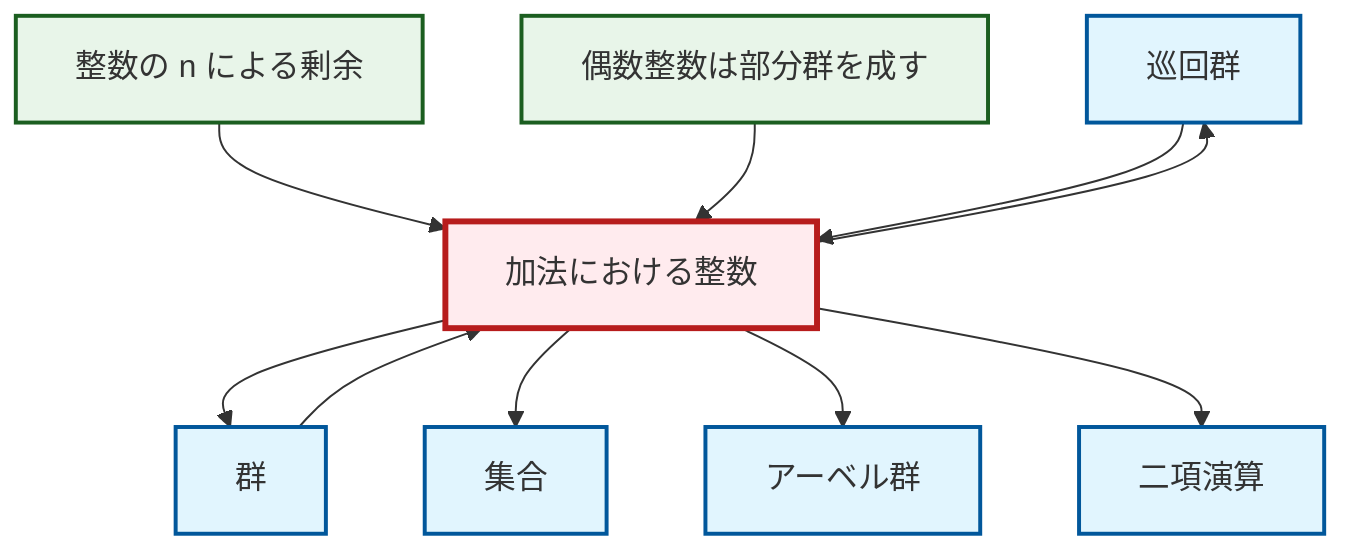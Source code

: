 graph TD
    classDef definition fill:#e1f5fe,stroke:#01579b,stroke-width:2px
    classDef theorem fill:#f3e5f5,stroke:#4a148c,stroke-width:2px
    classDef axiom fill:#fff3e0,stroke:#e65100,stroke-width:2px
    classDef example fill:#e8f5e9,stroke:#1b5e20,stroke-width:2px
    classDef current fill:#ffebee,stroke:#b71c1c,stroke-width:3px
    def-abelian-group["アーベル群"]:::definition
    def-set["集合"]:::definition
    def-cyclic-group["巡回群"]:::definition
    def-group["群"]:::definition
    ex-quotient-integers-mod-n["整数の n による剰余"]:::example
    ex-even-integers-subgroup["偶数整数は部分群を成す"]:::example
    ex-integers-addition["加法における整数"]:::example
    def-binary-operation["二項演算"]:::definition
    ex-quotient-integers-mod-n --> ex-integers-addition
    ex-integers-addition --> def-cyclic-group
    ex-even-integers-subgroup --> ex-integers-addition
    ex-integers-addition --> def-group
    def-group --> ex-integers-addition
    ex-integers-addition --> def-set
    ex-integers-addition --> def-abelian-group
    def-cyclic-group --> ex-integers-addition
    ex-integers-addition --> def-binary-operation
    class ex-integers-addition current